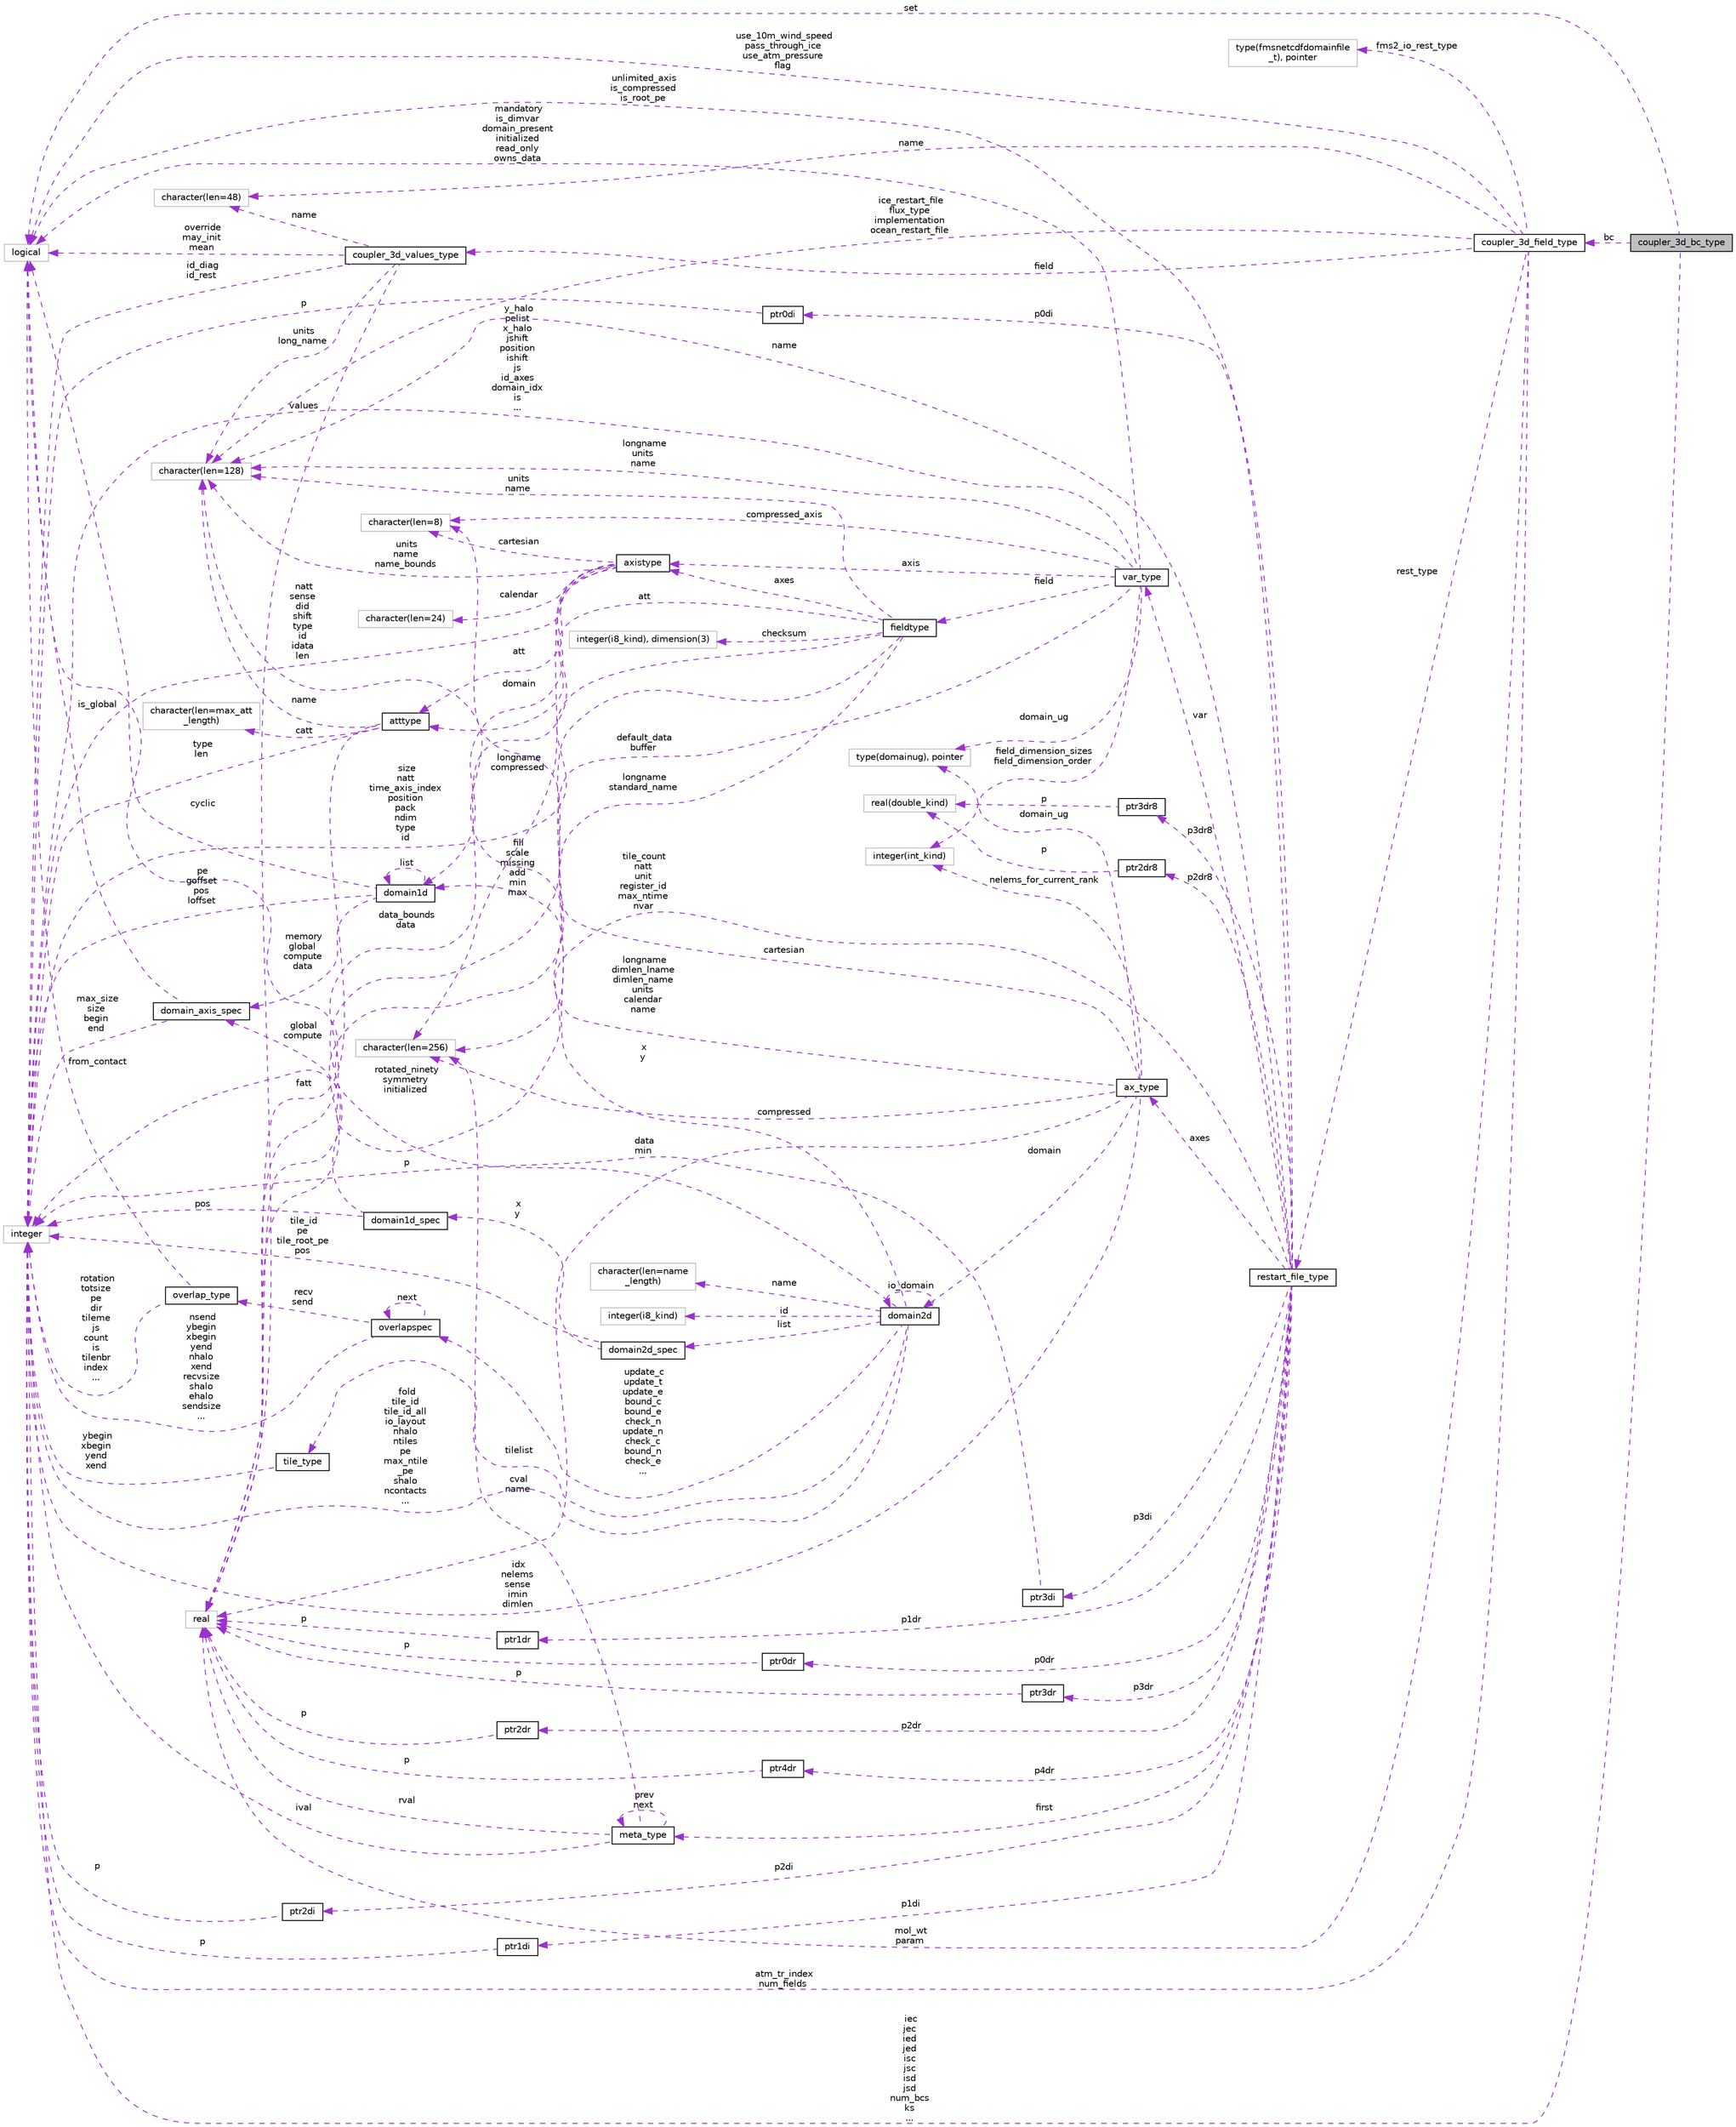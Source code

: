 digraph "coupler_3d_bc_type"
{
 // INTERACTIVE_SVG=YES
 // LATEX_PDF_SIZE
  edge [fontname="Helvetica",fontsize="10",labelfontname="Helvetica",labelfontsize="10"];
  node [fontname="Helvetica",fontsize="10",shape=record];
  rankdir="LR";
  Node1 [label="coupler_3d_bc_type",height=0.2,width=0.4,color="black", fillcolor="grey75", style="filled", fontcolor="black",tooltip="Coupler data for 3D boundary conditions."];
  Node2 -> Node1 [dir="back",color="darkorchid3",fontsize="10",style="dashed",label=" set" ,fontname="Helvetica"];
  Node2 [label="logical",height=0.2,width=0.4,color="grey75", fillcolor="white", style="filled",tooltip=" "];
  Node3 -> Node1 [dir="back",color="darkorchid3",fontsize="10",style="dashed",label=" bc" ,fontname="Helvetica"];
  Node3 [label="coupler_3d_field_type",height=0.2,width=0.4,color="black", fillcolor="white", style="filled",URL="$structcoupler__types__mod_1_1coupler__3d__field__type.html",tooltip="Coupler data for 3D fields."];
  Node2 -> Node3 [dir="back",color="darkorchid3",fontsize="10",style="dashed",label=" use_10m_wind_speed\npass_through_ice\nuse_atm_pressure\nflag" ,fontname="Helvetica"];
  Node4 -> Node3 [dir="back",color="darkorchid3",fontsize="10",style="dashed",label=" rest_type" ,fontname="Helvetica"];
  Node4 [label="restart_file_type",height=0.2,width=0.4,color="black", fillcolor="white", style="filled",URL="$structfms__io__mod_1_1restart__file__type.html",tooltip=" "];
  Node5 -> Node4 [dir="back",color="darkorchid3",fontsize="10",style="dashed",label=" p2dr8" ,fontname="Helvetica"];
  Node5 [label="ptr2dr8",height=0.2,width=0.4,color="black", fillcolor="white", style="filled",URL="$structfms__io__mod_1_1ptr2dr8.html",tooltip=" "];
  Node6 -> Node5 [dir="back",color="darkorchid3",fontsize="10",style="dashed",label=" p" ,fontname="Helvetica"];
  Node6 [label="real(double_kind)",height=0.2,width=0.4,color="grey75", fillcolor="white", style="filled",tooltip=" "];
  Node2 -> Node4 [dir="back",color="darkorchid3",fontsize="10",style="dashed",label=" unlimited_axis\nis_compressed\nis_root_pe" ,fontname="Helvetica"];
  Node7 -> Node4 [dir="back",color="darkorchid3",fontsize="10",style="dashed",label=" p3dr8" ,fontname="Helvetica"];
  Node7 [label="ptr3dr8",height=0.2,width=0.4,color="black", fillcolor="white", style="filled",URL="$structfms__io__mod_1_1ptr3dr8.html",tooltip=" "];
  Node6 -> Node7 [dir="back",color="darkorchid3",fontsize="10",style="dashed",label=" p" ,fontname="Helvetica"];
  Node8 -> Node4 [dir="back",color="darkorchid3",fontsize="10",style="dashed",label=" p1dr" ,fontname="Helvetica"];
  Node8 [label="ptr1dr",height=0.2,width=0.4,color="black", fillcolor="white", style="filled",URL="$structfms__io__mod_1_1ptr1dr.html",tooltip=" "];
  Node9 -> Node8 [dir="back",color="darkorchid3",fontsize="10",style="dashed",label=" p" ,fontname="Helvetica"];
  Node9 [label="real",height=0.2,width=0.4,color="grey75", fillcolor="white", style="filled",tooltip=" "];
  Node10 -> Node4 [dir="back",color="darkorchid3",fontsize="10",style="dashed",label=" p0dr" ,fontname="Helvetica"];
  Node10 [label="ptr0dr",height=0.2,width=0.4,color="black", fillcolor="white", style="filled",URL="$structfms__io__mod_1_1ptr0dr.html",tooltip=" "];
  Node9 -> Node10 [dir="back",color="darkorchid3",fontsize="10",style="dashed",label=" p" ,fontname="Helvetica"];
  Node11 -> Node4 [dir="back",color="darkorchid3",fontsize="10",style="dashed",label=" first" ,fontname="Helvetica"];
  Node11 [label="meta_type",height=0.2,width=0.4,color="black", fillcolor="white", style="filled",URL="$structfms__io__mod_1_1meta__type.html",tooltip=" "];
  Node11 -> Node11 [dir="back",color="darkorchid3",fontsize="10",style="dashed",label=" prev\nnext" ,fontname="Helvetica"];
  Node12 -> Node11 [dir="back",color="darkorchid3",fontsize="10",style="dashed",label=" cval\nname" ,fontname="Helvetica"];
  Node12 [label="character(len=256)",height=0.2,width=0.4,color="grey75", fillcolor="white", style="filled",tooltip=" "];
  Node13 -> Node11 [dir="back",color="darkorchid3",fontsize="10",style="dashed",label=" ival" ,fontname="Helvetica"];
  Node13 [label="integer",height=0.2,width=0.4,color="grey75", fillcolor="white", style="filled",tooltip=" "];
  Node9 -> Node11 [dir="back",color="darkorchid3",fontsize="10",style="dashed",label=" rval" ,fontname="Helvetica"];
  Node14 -> Node4 [dir="back",color="darkorchid3",fontsize="10",style="dashed",label=" p3dr" ,fontname="Helvetica"];
  Node14 [label="ptr3dr",height=0.2,width=0.4,color="black", fillcolor="white", style="filled",URL="$structfms__io__mod_1_1ptr3dr.html",tooltip=" "];
  Node9 -> Node14 [dir="back",color="darkorchid3",fontsize="10",style="dashed",label=" p" ,fontname="Helvetica"];
  Node15 -> Node4 [dir="back",color="darkorchid3",fontsize="10",style="dashed",label=" p2dr" ,fontname="Helvetica"];
  Node15 [label="ptr2dr",height=0.2,width=0.4,color="black", fillcolor="white", style="filled",URL="$structfms__io__mod_1_1ptr2dr.html",tooltip=" "];
  Node9 -> Node15 [dir="back",color="darkorchid3",fontsize="10",style="dashed",label=" p" ,fontname="Helvetica"];
  Node16 -> Node4 [dir="back",color="darkorchid3",fontsize="10",style="dashed",label=" p4dr" ,fontname="Helvetica"];
  Node16 [label="ptr4dr",height=0.2,width=0.4,color="black", fillcolor="white", style="filled",URL="$structfms__io__mod_1_1ptr4dr.html",tooltip=" "];
  Node9 -> Node16 [dir="back",color="darkorchid3",fontsize="10",style="dashed",label=" p" ,fontname="Helvetica"];
  Node17 -> Node4 [dir="back",color="darkorchid3",fontsize="10",style="dashed",label=" axes" ,fontname="Helvetica"];
  Node17 [label="ax_type",height=0.2,width=0.4,color="black", fillcolor="white", style="filled",URL="$structfms__io__mod_1_1ax__type.html",tooltip=" "];
  Node18 -> Node17 [dir="back",color="darkorchid3",fontsize="10",style="dashed",label=" domain_ug" ,fontname="Helvetica"];
  Node18 [label="type(domainug), pointer",height=0.2,width=0.4,color="grey75", fillcolor="white", style="filled",tooltip=" "];
  Node19 -> Node17 [dir="back",color="darkorchid3",fontsize="10",style="dashed",label=" domain" ,fontname="Helvetica"];
  Node19 [label="domain2d",height=0.2,width=0.4,color="black", fillcolor="white", style="filled",URL="$structmpp__domains__mod_1_1domain2d.html",tooltip="The domain2D type contains all the necessary information to define the global, compute and data domai..."];
  Node2 -> Node19 [dir="back",color="darkorchid3",fontsize="10",style="dashed",label=" rotated_ninety\nsymmetry\ninitialized" ,fontname="Helvetica"];
  Node20 -> Node19 [dir="back",color="darkorchid3",fontsize="10",style="dashed",label=" x\ny" ,fontname="Helvetica"];
  Node20 [label="domain1d",height=0.2,width=0.4,color="black", fillcolor="white", style="filled",URL="$structmpp__domains__mod_1_1domain1d.html",tooltip="One dimensional domain used to manage shared data access between pes."];
  Node2 -> Node20 [dir="back",color="darkorchid3",fontsize="10",style="dashed",label=" cyclic" ,fontname="Helvetica"];
  Node20 -> Node20 [dir="back",color="darkorchid3",fontsize="10",style="dashed",label=" list" ,fontname="Helvetica"];
  Node21 -> Node20 [dir="back",color="darkorchid3",fontsize="10",style="dashed",label=" memory\nglobal\ncompute\ndata" ,fontname="Helvetica"];
  Node21 [label="domain_axis_spec",height=0.2,width=0.4,color="black", fillcolor="white", style="filled",URL="$structmpp__domains__mod_1_1domain__axis__spec.html",tooltip="Used to specify index limits along an axis of a domain."];
  Node2 -> Node21 [dir="back",color="darkorchid3",fontsize="10",style="dashed",label=" is_global" ,fontname="Helvetica"];
  Node13 -> Node21 [dir="back",color="darkorchid3",fontsize="10",style="dashed",label=" max_size\nsize\nbegin\nend" ,fontname="Helvetica"];
  Node13 -> Node20 [dir="back",color="darkorchid3",fontsize="10",style="dashed",label=" pe\ngoffset\npos\nloffset" ,fontname="Helvetica"];
  Node22 -> Node19 [dir="back",color="darkorchid3",fontsize="10",style="dashed",label=" id" ,fontname="Helvetica"];
  Node22 [label="integer(i8_kind)",height=0.2,width=0.4,color="grey75", fillcolor="white", style="filled",tooltip=" "];
  Node19 -> Node19 [dir="back",color="darkorchid3",fontsize="10",style="dashed",label=" io_domain" ,fontname="Helvetica"];
  Node23 -> Node19 [dir="back",color="darkorchid3",fontsize="10",style="dashed",label=" update_c\nupdate_t\nupdate_e\nbound_c\nbound_e\ncheck_n\nupdate_n\ncheck_c\nbound_n\ncheck_e\n..." ,fontname="Helvetica"];
  Node23 [label="overlapspec",height=0.2,width=0.4,color="black", fillcolor="white", style="filled",URL="$structmpp__domains__mod_1_1overlapspec.html",tooltip="Private type for overlap specifications."];
  Node24 -> Node23 [dir="back",color="darkorchid3",fontsize="10",style="dashed",label=" recv\nsend" ,fontname="Helvetica"];
  Node24 [label="overlap_type",height=0.2,width=0.4,color="black", fillcolor="white", style="filled",URL="$structmpp__domains__mod_1_1overlap__type.html",tooltip="Type for overlapping data."];
  Node2 -> Node24 [dir="back",color="darkorchid3",fontsize="10",style="dashed",label=" from_contact" ,fontname="Helvetica"];
  Node13 -> Node24 [dir="back",color="darkorchid3",fontsize="10",style="dashed",label=" rotation\ntotsize\npe\ndir\ntileme\njs\ncount\nis\ntilenbr\nindex\n..." ,fontname="Helvetica"];
  Node23 -> Node23 [dir="back",color="darkorchid3",fontsize="10",style="dashed",label=" next" ,fontname="Helvetica"];
  Node13 -> Node23 [dir="back",color="darkorchid3",fontsize="10",style="dashed",label=" nsend\nybegin\nxbegin\nyend\nnhalo\nxend\nrecvsize\nshalo\nehalo\nsendsize\n..." ,fontname="Helvetica"];
  Node25 -> Node19 [dir="back",color="darkorchid3",fontsize="10",style="dashed",label=" list" ,fontname="Helvetica"];
  Node25 [label="domain2d_spec",height=0.2,width=0.4,color="black", fillcolor="white", style="filled",URL="$structmpp__domains__mod_1_1domain2d__spec.html",tooltip="Private type to specify multiple index limits and pe information for a 2D domain."];
  Node26 -> Node25 [dir="back",color="darkorchid3",fontsize="10",style="dashed",label=" x\ny" ,fontname="Helvetica"];
  Node26 [label="domain1d_spec",height=0.2,width=0.4,color="black", fillcolor="white", style="filled",URL="$structmpp__domains__mod_1_1domain1d__spec.html",tooltip="A private type used to specify index limits for a domain decomposition."];
  Node21 -> Node26 [dir="back",color="darkorchid3",fontsize="10",style="dashed",label=" global\ncompute" ,fontname="Helvetica"];
  Node13 -> Node26 [dir="back",color="darkorchid3",fontsize="10",style="dashed",label=" pos" ,fontname="Helvetica"];
  Node13 -> Node25 [dir="back",color="darkorchid3",fontsize="10",style="dashed",label=" tile_id\npe\ntile_root_pe\npos" ,fontname="Helvetica"];
  Node27 -> Node19 [dir="back",color="darkorchid3",fontsize="10",style="dashed",label=" tilelist" ,fontname="Helvetica"];
  Node27 [label="tile_type",height=0.2,width=0.4,color="black", fillcolor="white", style="filled",URL="$structmpp__domains__mod_1_1tile__type.html",tooltip="Upper and lower x and y bounds for a tile."];
  Node13 -> Node27 [dir="back",color="darkorchid3",fontsize="10",style="dashed",label=" ybegin\nxbegin\nyend\nxend" ,fontname="Helvetica"];
  Node13 -> Node19 [dir="back",color="darkorchid3",fontsize="10",style="dashed",label=" fold\ntile_id\ntile_id_all\nio_layout\nnhalo\nntiles\npe\nmax_ntile\l_pe\nshalo\nncontacts\n..." ,fontname="Helvetica"];
  Node28 -> Node19 [dir="back",color="darkorchid3",fontsize="10",style="dashed",label=" name" ,fontname="Helvetica"];
  Node28 [label="character(len=name\l_length)",height=0.2,width=0.4,color="grey75", fillcolor="white", style="filled",tooltip=" "];
  Node12 -> Node17 [dir="back",color="darkorchid3",fontsize="10",style="dashed",label=" compressed" ,fontname="Helvetica"];
  Node29 -> Node17 [dir="back",color="darkorchid3",fontsize="10",style="dashed",label=" nelems_for_current_rank" ,fontname="Helvetica"];
  Node29 [label="integer(int_kind)",height=0.2,width=0.4,color="grey75", fillcolor="white", style="filled",tooltip=" "];
  Node30 -> Node17 [dir="back",color="darkorchid3",fontsize="10",style="dashed",label=" cartesian" ,fontname="Helvetica"];
  Node30 [label="character(len=8)",height=0.2,width=0.4,color="grey75", fillcolor="white", style="filled",tooltip=" "];
  Node31 -> Node17 [dir="back",color="darkorchid3",fontsize="10",style="dashed",label=" longname\ndimlen_lname\ndimlen_name\nunits\ncalendar\nname" ,fontname="Helvetica"];
  Node31 [label="character(len=128)",height=0.2,width=0.4,color="grey75", fillcolor="white", style="filled",tooltip=" "];
  Node9 -> Node17 [dir="back",color="darkorchid3",fontsize="10",style="dashed",label=" data\nmin" ,fontname="Helvetica"];
  Node13 -> Node17 [dir="back",color="darkorchid3",fontsize="10",style="dashed",label=" idx\nnelems\nsense\nimin\ndimlen" ,fontname="Helvetica"];
  Node32 -> Node4 [dir="back",color="darkorchid3",fontsize="10",style="dashed",label=" p1di" ,fontname="Helvetica"];
  Node32 [label="ptr1di",height=0.2,width=0.4,color="black", fillcolor="white", style="filled",URL="$structfms__io__mod_1_1ptr1di.html",tooltip=" "];
  Node13 -> Node32 [dir="back",color="darkorchid3",fontsize="10",style="dashed",label=" p" ,fontname="Helvetica"];
  Node33 -> Node4 [dir="back",color="darkorchid3",fontsize="10",style="dashed",label=" var" ,fontname="Helvetica"];
  Node33 [label="var_type",height=0.2,width=0.4,color="black", fillcolor="white", style="filled",URL="$structfms__io__mod_1_1var__type.html",tooltip=" "];
  Node2 -> Node33 [dir="back",color="darkorchid3",fontsize="10",style="dashed",label=" mandatory\nis_dimvar\ndomain_present\ninitialized\nread_only\nowns_data" ,fontname="Helvetica"];
  Node18 -> Node33 [dir="back",color="darkorchid3",fontsize="10",style="dashed",label=" domain_ug" ,fontname="Helvetica"];
  Node34 -> Node33 [dir="back",color="darkorchid3",fontsize="10",style="dashed",label=" field" ,fontname="Helvetica"];
  Node34 [label="fieldtype",height=0.2,width=0.4,color="black", fillcolor="white", style="filled",URL="$structmpp__io__mod_1_1fieldtype.html",tooltip=" "];
  Node35 -> Node34 [dir="back",color="darkorchid3",fontsize="10",style="dashed",label=" checksum" ,fontname="Helvetica"];
  Node35 [label="integer(i8_kind), dimension(3)",height=0.2,width=0.4,color="grey75", fillcolor="white", style="filled",tooltip=" "];
  Node12 -> Node34 [dir="back",color="darkorchid3",fontsize="10",style="dashed",label=" longname\nstandard_name" ,fontname="Helvetica"];
  Node36 -> Node34 [dir="back",color="darkorchid3",fontsize="10",style="dashed",label=" att" ,fontname="Helvetica"];
  Node36 [label="atttype",height=0.2,width=0.4,color="black", fillcolor="white", style="filled",URL="$structmpp__io__mod_1_1atttype.html",tooltip=" "];
  Node31 -> Node36 [dir="back",color="darkorchid3",fontsize="10",style="dashed",label=" name" ,fontname="Helvetica"];
  Node9 -> Node36 [dir="back",color="darkorchid3",fontsize="10",style="dashed",label=" fatt" ,fontname="Helvetica"];
  Node13 -> Node36 [dir="back",color="darkorchid3",fontsize="10",style="dashed",label=" type\nlen" ,fontname="Helvetica"];
  Node37 -> Node36 [dir="back",color="darkorchid3",fontsize="10",style="dashed",label=" catt" ,fontname="Helvetica"];
  Node37 [label="character(len=max_att\l_length)",height=0.2,width=0.4,color="grey75", fillcolor="white", style="filled",tooltip=" "];
  Node38 -> Node34 [dir="back",color="darkorchid3",fontsize="10",style="dashed",label=" axes" ,fontname="Helvetica"];
  Node38 [label="axistype",height=0.2,width=0.4,color="black", fillcolor="white", style="filled",URL="$structmpp__io__mod_1_1axistype.html",tooltip=" "];
  Node20 -> Node38 [dir="back",color="darkorchid3",fontsize="10",style="dashed",label=" domain" ,fontname="Helvetica"];
  Node12 -> Node38 [dir="back",color="darkorchid3",fontsize="10",style="dashed",label=" longname\ncompressed" ,fontname="Helvetica"];
  Node36 -> Node38 [dir="back",color="darkorchid3",fontsize="10",style="dashed",label=" att" ,fontname="Helvetica"];
  Node30 -> Node38 [dir="back",color="darkorchid3",fontsize="10",style="dashed",label=" cartesian" ,fontname="Helvetica"];
  Node31 -> Node38 [dir="back",color="darkorchid3",fontsize="10",style="dashed",label=" units\nname\nname_bounds" ,fontname="Helvetica"];
  Node9 -> Node38 [dir="back",color="darkorchid3",fontsize="10",style="dashed",label=" data_bounds\ndata" ,fontname="Helvetica"];
  Node13 -> Node38 [dir="back",color="darkorchid3",fontsize="10",style="dashed",label=" natt\nsense\ndid\nshift\ntype\nid\nidata\nlen" ,fontname="Helvetica"];
  Node39 -> Node38 [dir="back",color="darkorchid3",fontsize="10",style="dashed",label=" calendar" ,fontname="Helvetica"];
  Node39 [label="character(len=24)",height=0.2,width=0.4,color="grey75", fillcolor="white", style="filled",tooltip=" "];
  Node31 -> Node34 [dir="back",color="darkorchid3",fontsize="10",style="dashed",label=" units\nname" ,fontname="Helvetica"];
  Node13 -> Node34 [dir="back",color="darkorchid3",fontsize="10",style="dashed",label=" size\nnatt\ntime_axis_index\nposition\npack\nndim\ntype\nid" ,fontname="Helvetica"];
  Node9 -> Node34 [dir="back",color="darkorchid3",fontsize="10",style="dashed",label=" fill\nscale\nmissing\nadd\nmin\nmax" ,fontname="Helvetica"];
  Node29 -> Node33 [dir="back",color="darkorchid3",fontsize="10",style="dashed",label=" field_dimension_sizes\nfield_dimension_order" ,fontname="Helvetica"];
  Node38 -> Node33 [dir="back",color="darkorchid3",fontsize="10",style="dashed",label=" axis" ,fontname="Helvetica"];
  Node30 -> Node33 [dir="back",color="darkorchid3",fontsize="10",style="dashed",label=" compressed_axis" ,fontname="Helvetica"];
  Node31 -> Node33 [dir="back",color="darkorchid3",fontsize="10",style="dashed",label=" longname\nunits\nname" ,fontname="Helvetica"];
  Node13 -> Node33 [dir="back",color="darkorchid3",fontsize="10",style="dashed",label=" y_halo\npelist\nx_halo\njshift\nposition\nishift\njs\nid_axes\ndomain_idx\nis\n..." ,fontname="Helvetica"];
  Node9 -> Node33 [dir="back",color="darkorchid3",fontsize="10",style="dashed",label=" default_data\nbuffer" ,fontname="Helvetica"];
  Node40 -> Node4 [dir="back",color="darkorchid3",fontsize="10",style="dashed",label=" p0di" ,fontname="Helvetica"];
  Node40 [label="ptr0di",height=0.2,width=0.4,color="black", fillcolor="white", style="filled",URL="$structfms__io__mod_1_1ptr0di.html",tooltip=" "];
  Node13 -> Node40 [dir="back",color="darkorchid3",fontsize="10",style="dashed",label=" p" ,fontname="Helvetica"];
  Node41 -> Node4 [dir="back",color="darkorchid3",fontsize="10",style="dashed",label=" p3di" ,fontname="Helvetica"];
  Node41 [label="ptr3di",height=0.2,width=0.4,color="black", fillcolor="white", style="filled",URL="$structfms__io__mod_1_1ptr3di.html",tooltip=" "];
  Node13 -> Node41 [dir="back",color="darkorchid3",fontsize="10",style="dashed",label=" p" ,fontname="Helvetica"];
  Node31 -> Node4 [dir="back",color="darkorchid3",fontsize="10",style="dashed",label=" name" ,fontname="Helvetica"];
  Node42 -> Node4 [dir="back",color="darkorchid3",fontsize="10",style="dashed",label=" p2di" ,fontname="Helvetica"];
  Node42 [label="ptr2di",height=0.2,width=0.4,color="black", fillcolor="white", style="filled",URL="$structfms__io__mod_1_1ptr2di.html",tooltip=" "];
  Node13 -> Node42 [dir="back",color="darkorchid3",fontsize="10",style="dashed",label=" p" ,fontname="Helvetica"];
  Node13 -> Node4 [dir="back",color="darkorchid3",fontsize="10",style="dashed",label=" tile_count\nnatt\nunit\nregister_id\nmax_ntime\nnvar" ,fontname="Helvetica"];
  Node43 -> Node3 [dir="back",color="darkorchid3",fontsize="10",style="dashed",label=" name" ,fontname="Helvetica"];
  Node43 [label="character(len=48)",height=0.2,width=0.4,color="grey75", fillcolor="white", style="filled",tooltip=" "];
  Node44 -> Node3 [dir="back",color="darkorchid3",fontsize="10",style="dashed",label=" field" ,fontname="Helvetica"];
  Node44 [label="coupler_3d_values_type",height=0.2,width=0.4,color="black", fillcolor="white", style="filled",URL="$structcoupler__types__mod_1_1coupler__3d__values__type.html",tooltip="Coupler data for 3D values."];
  Node2 -> Node44 [dir="back",color="darkorchid3",fontsize="10",style="dashed",label=" override\nmay_init\nmean" ,fontname="Helvetica"];
  Node43 -> Node44 [dir="back",color="darkorchid3",fontsize="10",style="dashed",label=" name" ,fontname="Helvetica"];
  Node31 -> Node44 [dir="back",color="darkorchid3",fontsize="10",style="dashed",label=" units\nlong_name" ,fontname="Helvetica"];
  Node13 -> Node44 [dir="back",color="darkorchid3",fontsize="10",style="dashed",label=" id_diag\nid_rest" ,fontname="Helvetica"];
  Node9 -> Node44 [dir="back",color="darkorchid3",fontsize="10",style="dashed",label=" values" ,fontname="Helvetica"];
  Node31 -> Node3 [dir="back",color="darkorchid3",fontsize="10",style="dashed",label=" ice_restart_file\nflux_type\nimplementation\nocean_restart_file" ,fontname="Helvetica"];
  Node45 -> Node3 [dir="back",color="darkorchid3",fontsize="10",style="dashed",label=" fms2_io_rest_type" ,fontname="Helvetica"];
  Node45 [label="type(fmsnetcdfdomainfile\l_t), pointer",height=0.2,width=0.4,color="grey75", fillcolor="white", style="filled",tooltip=" "];
  Node9 -> Node3 [dir="back",color="darkorchid3",fontsize="10",style="dashed",label=" mol_wt\nparam" ,fontname="Helvetica"];
  Node13 -> Node3 [dir="back",color="darkorchid3",fontsize="10",style="dashed",label=" atm_tr_index\nnum_fields" ,fontname="Helvetica"];
  Node13 -> Node1 [dir="back",color="darkorchid3",fontsize="10",style="dashed",label=" iec\njec\nied\njed\nisc\njsc\nisd\njsd\nnum_bcs\nks\n..." ,fontname="Helvetica"];
}
